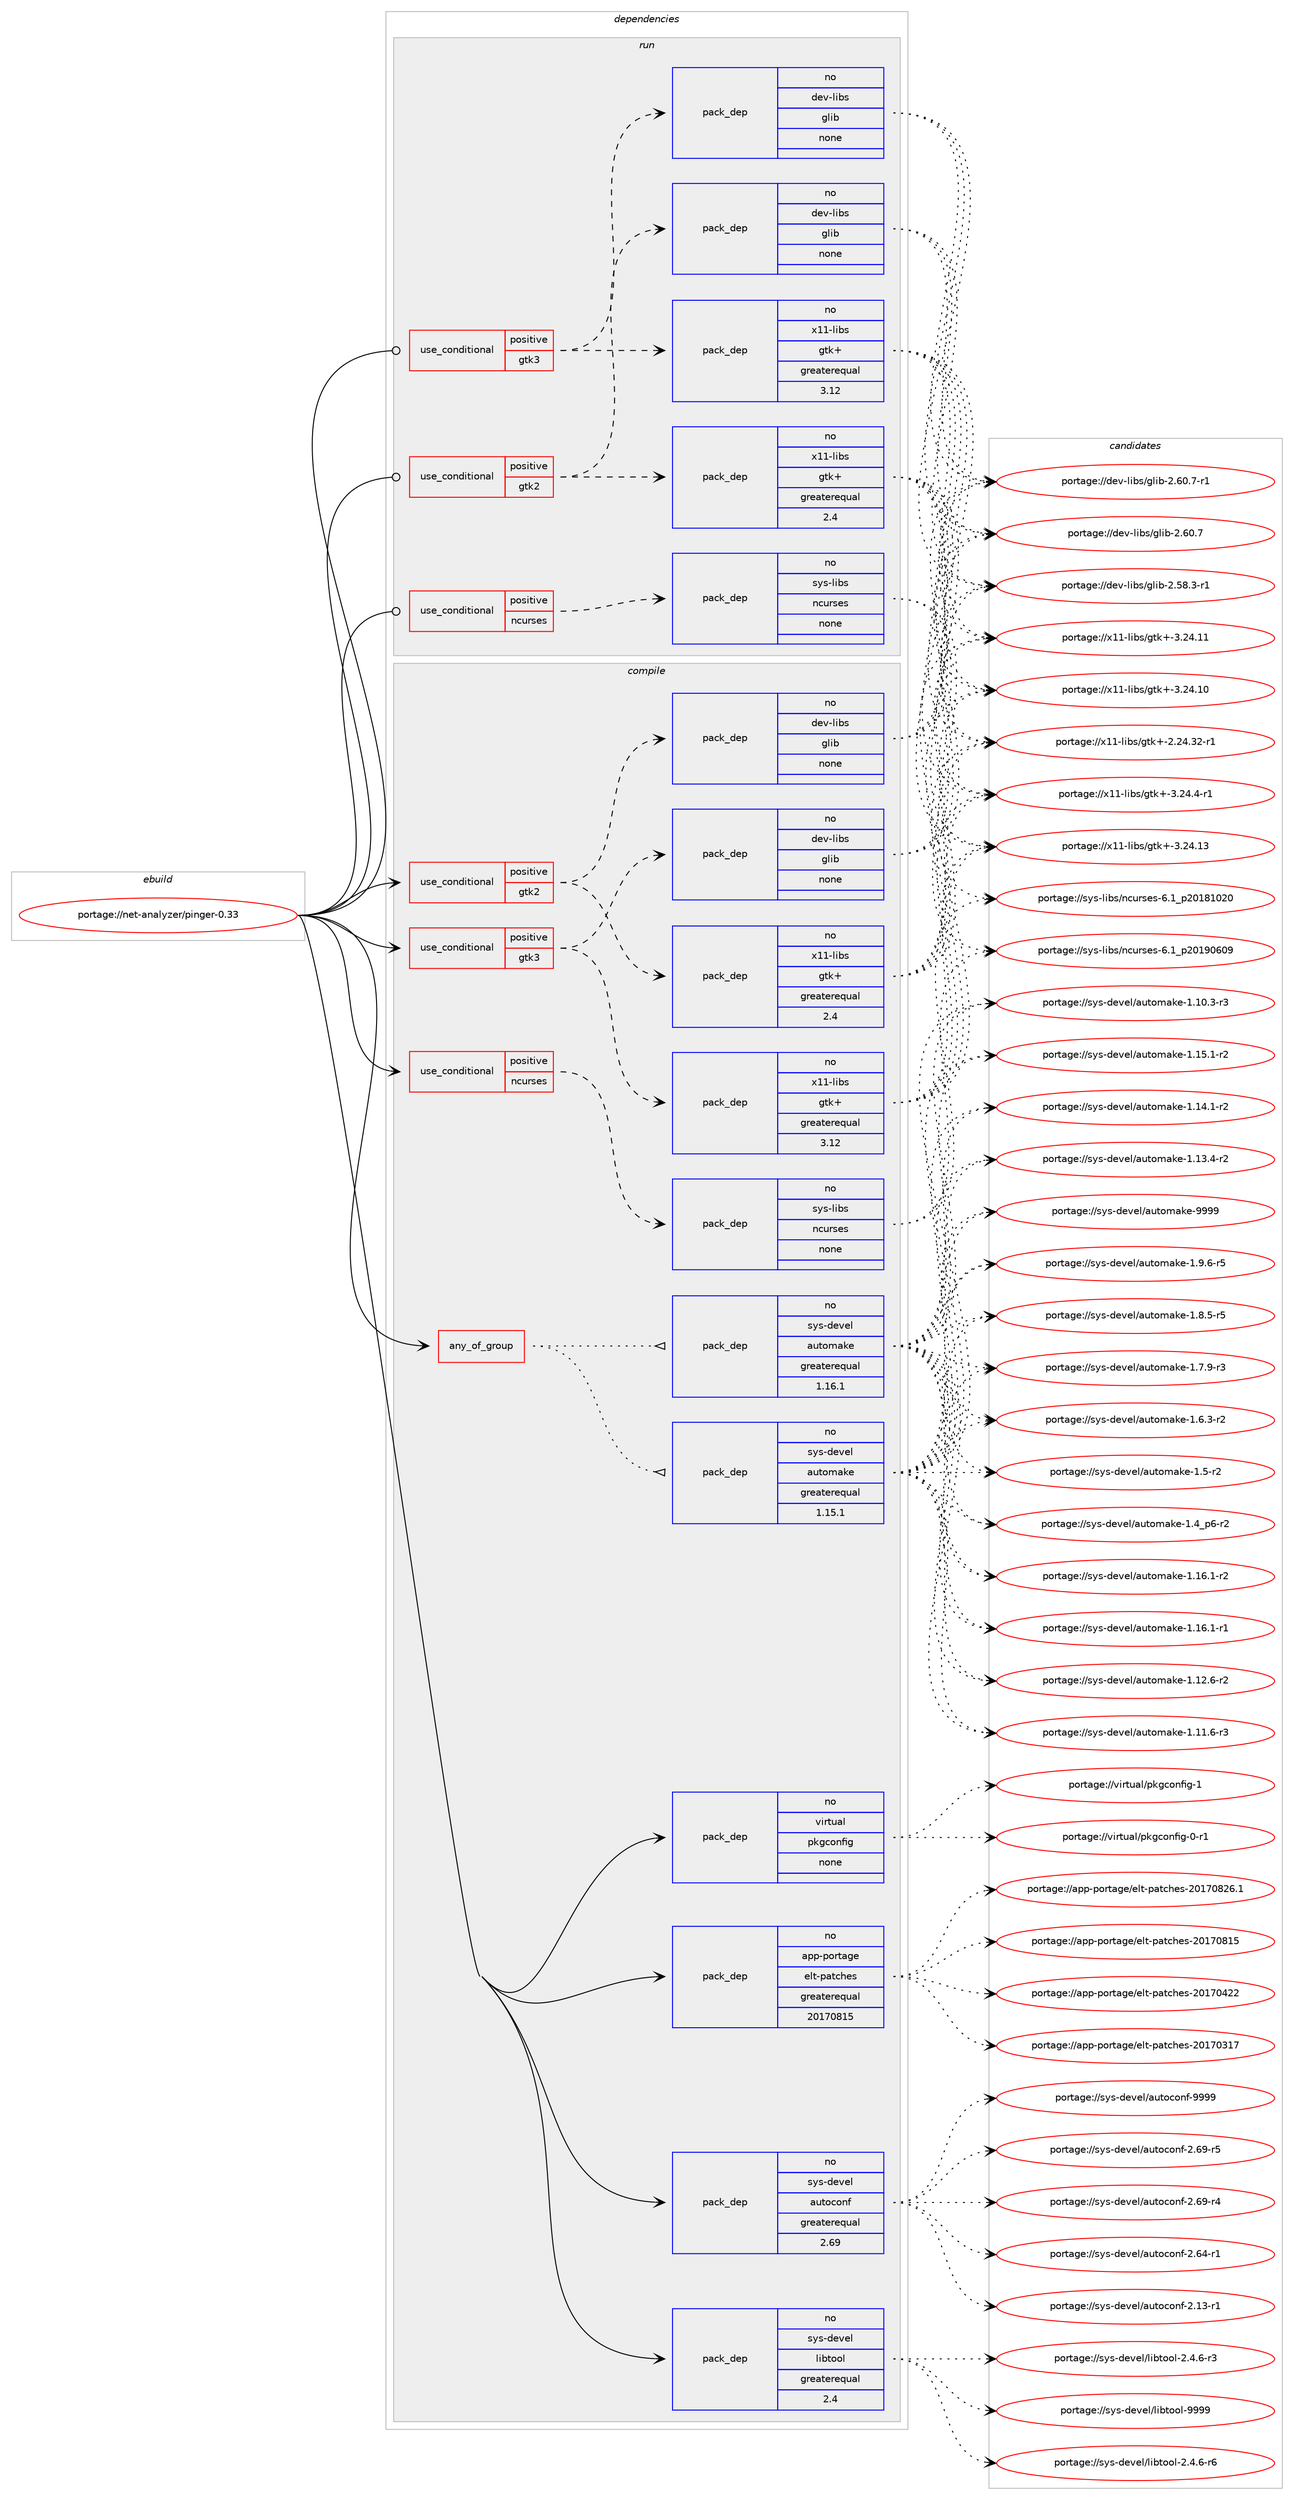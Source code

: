 digraph prolog {

# *************
# Graph options
# *************

newrank=true;
concentrate=true;
compound=true;
graph [rankdir=LR,fontname=Helvetica,fontsize=10,ranksep=1.5];#, ranksep=2.5, nodesep=0.2];
edge  [arrowhead=vee];
node  [fontname=Helvetica,fontsize=10];

# **********
# The ebuild
# **********

subgraph cluster_leftcol {
color=gray;
rank=same;
label=<<i>ebuild</i>>;
id [label="portage://net-analyzer/pinger-0.33", color=red, width=4, href="../net-analyzer/pinger-0.33.svg"];
}

# ****************
# The dependencies
# ****************

subgraph cluster_midcol {
color=gray;
label=<<i>dependencies</i>>;
subgraph cluster_compile {
fillcolor="#eeeeee";
style=filled;
label=<<i>compile</i>>;
subgraph any2499 {
dependency166160 [label=<<TABLE BORDER="0" CELLBORDER="1" CELLSPACING="0" CELLPADDING="4"><TR><TD CELLPADDING="10">any_of_group</TD></TR></TABLE>>, shape=none, color=red];subgraph pack127536 {
dependency166161 [label=<<TABLE BORDER="0" CELLBORDER="1" CELLSPACING="0" CELLPADDING="4" WIDTH="220"><TR><TD ROWSPAN="6" CELLPADDING="30">pack_dep</TD></TR><TR><TD WIDTH="110">no</TD></TR><TR><TD>sys-devel</TD></TR><TR><TD>automake</TD></TR><TR><TD>greaterequal</TD></TR><TR><TD>1.16.1</TD></TR></TABLE>>, shape=none, color=blue];
}
dependency166160:e -> dependency166161:w [weight=20,style="dotted",arrowhead="oinv"];
subgraph pack127537 {
dependency166162 [label=<<TABLE BORDER="0" CELLBORDER="1" CELLSPACING="0" CELLPADDING="4" WIDTH="220"><TR><TD ROWSPAN="6" CELLPADDING="30">pack_dep</TD></TR><TR><TD WIDTH="110">no</TD></TR><TR><TD>sys-devel</TD></TR><TR><TD>automake</TD></TR><TR><TD>greaterequal</TD></TR><TR><TD>1.15.1</TD></TR></TABLE>>, shape=none, color=blue];
}
dependency166160:e -> dependency166162:w [weight=20,style="dotted",arrowhead="oinv"];
}
id:e -> dependency166160:w [weight=20,style="solid",arrowhead="vee"];
subgraph cond35978 {
dependency166163 [label=<<TABLE BORDER="0" CELLBORDER="1" CELLSPACING="0" CELLPADDING="4"><TR><TD ROWSPAN="3" CELLPADDING="10">use_conditional</TD></TR><TR><TD>positive</TD></TR><TR><TD>gtk2</TD></TR></TABLE>>, shape=none, color=red];
subgraph pack127538 {
dependency166164 [label=<<TABLE BORDER="0" CELLBORDER="1" CELLSPACING="0" CELLPADDING="4" WIDTH="220"><TR><TD ROWSPAN="6" CELLPADDING="30">pack_dep</TD></TR><TR><TD WIDTH="110">no</TD></TR><TR><TD>dev-libs</TD></TR><TR><TD>glib</TD></TR><TR><TD>none</TD></TR><TR><TD></TD></TR></TABLE>>, shape=none, color=blue];
}
dependency166163:e -> dependency166164:w [weight=20,style="dashed",arrowhead="vee"];
subgraph pack127539 {
dependency166165 [label=<<TABLE BORDER="0" CELLBORDER="1" CELLSPACING="0" CELLPADDING="4" WIDTH="220"><TR><TD ROWSPAN="6" CELLPADDING="30">pack_dep</TD></TR><TR><TD WIDTH="110">no</TD></TR><TR><TD>x11-libs</TD></TR><TR><TD>gtk+</TD></TR><TR><TD>greaterequal</TD></TR><TR><TD>2.4</TD></TR></TABLE>>, shape=none, color=blue];
}
dependency166163:e -> dependency166165:w [weight=20,style="dashed",arrowhead="vee"];
}
id:e -> dependency166163:w [weight=20,style="solid",arrowhead="vee"];
subgraph cond35979 {
dependency166166 [label=<<TABLE BORDER="0" CELLBORDER="1" CELLSPACING="0" CELLPADDING="4"><TR><TD ROWSPAN="3" CELLPADDING="10">use_conditional</TD></TR><TR><TD>positive</TD></TR><TR><TD>gtk3</TD></TR></TABLE>>, shape=none, color=red];
subgraph pack127540 {
dependency166167 [label=<<TABLE BORDER="0" CELLBORDER="1" CELLSPACING="0" CELLPADDING="4" WIDTH="220"><TR><TD ROWSPAN="6" CELLPADDING="30">pack_dep</TD></TR><TR><TD WIDTH="110">no</TD></TR><TR><TD>dev-libs</TD></TR><TR><TD>glib</TD></TR><TR><TD>none</TD></TR><TR><TD></TD></TR></TABLE>>, shape=none, color=blue];
}
dependency166166:e -> dependency166167:w [weight=20,style="dashed",arrowhead="vee"];
subgraph pack127541 {
dependency166168 [label=<<TABLE BORDER="0" CELLBORDER="1" CELLSPACING="0" CELLPADDING="4" WIDTH="220"><TR><TD ROWSPAN="6" CELLPADDING="30">pack_dep</TD></TR><TR><TD WIDTH="110">no</TD></TR><TR><TD>x11-libs</TD></TR><TR><TD>gtk+</TD></TR><TR><TD>greaterequal</TD></TR><TR><TD>3.12</TD></TR></TABLE>>, shape=none, color=blue];
}
dependency166166:e -> dependency166168:w [weight=20,style="dashed",arrowhead="vee"];
}
id:e -> dependency166166:w [weight=20,style="solid",arrowhead="vee"];
subgraph cond35980 {
dependency166169 [label=<<TABLE BORDER="0" CELLBORDER="1" CELLSPACING="0" CELLPADDING="4"><TR><TD ROWSPAN="3" CELLPADDING="10">use_conditional</TD></TR><TR><TD>positive</TD></TR><TR><TD>ncurses</TD></TR></TABLE>>, shape=none, color=red];
subgraph pack127542 {
dependency166170 [label=<<TABLE BORDER="0" CELLBORDER="1" CELLSPACING="0" CELLPADDING="4" WIDTH="220"><TR><TD ROWSPAN="6" CELLPADDING="30">pack_dep</TD></TR><TR><TD WIDTH="110">no</TD></TR><TR><TD>sys-libs</TD></TR><TR><TD>ncurses</TD></TR><TR><TD>none</TD></TR><TR><TD></TD></TR></TABLE>>, shape=none, color=blue];
}
dependency166169:e -> dependency166170:w [weight=20,style="dashed",arrowhead="vee"];
}
id:e -> dependency166169:w [weight=20,style="solid",arrowhead="vee"];
subgraph pack127543 {
dependency166171 [label=<<TABLE BORDER="0" CELLBORDER="1" CELLSPACING="0" CELLPADDING="4" WIDTH="220"><TR><TD ROWSPAN="6" CELLPADDING="30">pack_dep</TD></TR><TR><TD WIDTH="110">no</TD></TR><TR><TD>app-portage</TD></TR><TR><TD>elt-patches</TD></TR><TR><TD>greaterequal</TD></TR><TR><TD>20170815</TD></TR></TABLE>>, shape=none, color=blue];
}
id:e -> dependency166171:w [weight=20,style="solid",arrowhead="vee"];
subgraph pack127544 {
dependency166172 [label=<<TABLE BORDER="0" CELLBORDER="1" CELLSPACING="0" CELLPADDING="4" WIDTH="220"><TR><TD ROWSPAN="6" CELLPADDING="30">pack_dep</TD></TR><TR><TD WIDTH="110">no</TD></TR><TR><TD>sys-devel</TD></TR><TR><TD>autoconf</TD></TR><TR><TD>greaterequal</TD></TR><TR><TD>2.69</TD></TR></TABLE>>, shape=none, color=blue];
}
id:e -> dependency166172:w [weight=20,style="solid",arrowhead="vee"];
subgraph pack127545 {
dependency166173 [label=<<TABLE BORDER="0" CELLBORDER="1" CELLSPACING="0" CELLPADDING="4" WIDTH="220"><TR><TD ROWSPAN="6" CELLPADDING="30">pack_dep</TD></TR><TR><TD WIDTH="110">no</TD></TR><TR><TD>sys-devel</TD></TR><TR><TD>libtool</TD></TR><TR><TD>greaterequal</TD></TR><TR><TD>2.4</TD></TR></TABLE>>, shape=none, color=blue];
}
id:e -> dependency166173:w [weight=20,style="solid",arrowhead="vee"];
subgraph pack127546 {
dependency166174 [label=<<TABLE BORDER="0" CELLBORDER="1" CELLSPACING="0" CELLPADDING="4" WIDTH="220"><TR><TD ROWSPAN="6" CELLPADDING="30">pack_dep</TD></TR><TR><TD WIDTH="110">no</TD></TR><TR><TD>virtual</TD></TR><TR><TD>pkgconfig</TD></TR><TR><TD>none</TD></TR><TR><TD></TD></TR></TABLE>>, shape=none, color=blue];
}
id:e -> dependency166174:w [weight=20,style="solid",arrowhead="vee"];
}
subgraph cluster_compileandrun {
fillcolor="#eeeeee";
style=filled;
label=<<i>compile and run</i>>;
}
subgraph cluster_run {
fillcolor="#eeeeee";
style=filled;
label=<<i>run</i>>;
subgraph cond35981 {
dependency166175 [label=<<TABLE BORDER="0" CELLBORDER="1" CELLSPACING="0" CELLPADDING="4"><TR><TD ROWSPAN="3" CELLPADDING="10">use_conditional</TD></TR><TR><TD>positive</TD></TR><TR><TD>gtk2</TD></TR></TABLE>>, shape=none, color=red];
subgraph pack127547 {
dependency166176 [label=<<TABLE BORDER="0" CELLBORDER="1" CELLSPACING="0" CELLPADDING="4" WIDTH="220"><TR><TD ROWSPAN="6" CELLPADDING="30">pack_dep</TD></TR><TR><TD WIDTH="110">no</TD></TR><TR><TD>dev-libs</TD></TR><TR><TD>glib</TD></TR><TR><TD>none</TD></TR><TR><TD></TD></TR></TABLE>>, shape=none, color=blue];
}
dependency166175:e -> dependency166176:w [weight=20,style="dashed",arrowhead="vee"];
subgraph pack127548 {
dependency166177 [label=<<TABLE BORDER="0" CELLBORDER="1" CELLSPACING="0" CELLPADDING="4" WIDTH="220"><TR><TD ROWSPAN="6" CELLPADDING="30">pack_dep</TD></TR><TR><TD WIDTH="110">no</TD></TR><TR><TD>x11-libs</TD></TR><TR><TD>gtk+</TD></TR><TR><TD>greaterequal</TD></TR><TR><TD>2.4</TD></TR></TABLE>>, shape=none, color=blue];
}
dependency166175:e -> dependency166177:w [weight=20,style="dashed",arrowhead="vee"];
}
id:e -> dependency166175:w [weight=20,style="solid",arrowhead="odot"];
subgraph cond35982 {
dependency166178 [label=<<TABLE BORDER="0" CELLBORDER="1" CELLSPACING="0" CELLPADDING="4"><TR><TD ROWSPAN="3" CELLPADDING="10">use_conditional</TD></TR><TR><TD>positive</TD></TR><TR><TD>gtk3</TD></TR></TABLE>>, shape=none, color=red];
subgraph pack127549 {
dependency166179 [label=<<TABLE BORDER="0" CELLBORDER="1" CELLSPACING="0" CELLPADDING="4" WIDTH="220"><TR><TD ROWSPAN="6" CELLPADDING="30">pack_dep</TD></TR><TR><TD WIDTH="110">no</TD></TR><TR><TD>dev-libs</TD></TR><TR><TD>glib</TD></TR><TR><TD>none</TD></TR><TR><TD></TD></TR></TABLE>>, shape=none, color=blue];
}
dependency166178:e -> dependency166179:w [weight=20,style="dashed",arrowhead="vee"];
subgraph pack127550 {
dependency166180 [label=<<TABLE BORDER="0" CELLBORDER="1" CELLSPACING="0" CELLPADDING="4" WIDTH="220"><TR><TD ROWSPAN="6" CELLPADDING="30">pack_dep</TD></TR><TR><TD WIDTH="110">no</TD></TR><TR><TD>x11-libs</TD></TR><TR><TD>gtk+</TD></TR><TR><TD>greaterequal</TD></TR><TR><TD>3.12</TD></TR></TABLE>>, shape=none, color=blue];
}
dependency166178:e -> dependency166180:w [weight=20,style="dashed",arrowhead="vee"];
}
id:e -> dependency166178:w [weight=20,style="solid",arrowhead="odot"];
subgraph cond35983 {
dependency166181 [label=<<TABLE BORDER="0" CELLBORDER="1" CELLSPACING="0" CELLPADDING="4"><TR><TD ROWSPAN="3" CELLPADDING="10">use_conditional</TD></TR><TR><TD>positive</TD></TR><TR><TD>ncurses</TD></TR></TABLE>>, shape=none, color=red];
subgraph pack127551 {
dependency166182 [label=<<TABLE BORDER="0" CELLBORDER="1" CELLSPACING="0" CELLPADDING="4" WIDTH="220"><TR><TD ROWSPAN="6" CELLPADDING="30">pack_dep</TD></TR><TR><TD WIDTH="110">no</TD></TR><TR><TD>sys-libs</TD></TR><TR><TD>ncurses</TD></TR><TR><TD>none</TD></TR><TR><TD></TD></TR></TABLE>>, shape=none, color=blue];
}
dependency166181:e -> dependency166182:w [weight=20,style="dashed",arrowhead="vee"];
}
id:e -> dependency166181:w [weight=20,style="solid",arrowhead="odot"];
}
}

# **************
# The candidates
# **************

subgraph cluster_choices {
rank=same;
color=gray;
label=<<i>candidates</i>>;

subgraph choice127536 {
color=black;
nodesep=1;
choice115121115451001011181011084797117116111109971071014557575757 [label="portage://sys-devel/automake-9999", color=red, width=4,href="../sys-devel/automake-9999.svg"];
choice115121115451001011181011084797117116111109971071014549465746544511453 [label="portage://sys-devel/automake-1.9.6-r5", color=red, width=4,href="../sys-devel/automake-1.9.6-r5.svg"];
choice115121115451001011181011084797117116111109971071014549465646534511453 [label="portage://sys-devel/automake-1.8.5-r5", color=red, width=4,href="../sys-devel/automake-1.8.5-r5.svg"];
choice115121115451001011181011084797117116111109971071014549465546574511451 [label="portage://sys-devel/automake-1.7.9-r3", color=red, width=4,href="../sys-devel/automake-1.7.9-r3.svg"];
choice115121115451001011181011084797117116111109971071014549465446514511450 [label="portage://sys-devel/automake-1.6.3-r2", color=red, width=4,href="../sys-devel/automake-1.6.3-r2.svg"];
choice11512111545100101118101108479711711611110997107101454946534511450 [label="portage://sys-devel/automake-1.5-r2", color=red, width=4,href="../sys-devel/automake-1.5-r2.svg"];
choice115121115451001011181011084797117116111109971071014549465295112544511450 [label="portage://sys-devel/automake-1.4_p6-r2", color=red, width=4,href="../sys-devel/automake-1.4_p6-r2.svg"];
choice11512111545100101118101108479711711611110997107101454946495446494511450 [label="portage://sys-devel/automake-1.16.1-r2", color=red, width=4,href="../sys-devel/automake-1.16.1-r2.svg"];
choice11512111545100101118101108479711711611110997107101454946495446494511449 [label="portage://sys-devel/automake-1.16.1-r1", color=red, width=4,href="../sys-devel/automake-1.16.1-r1.svg"];
choice11512111545100101118101108479711711611110997107101454946495346494511450 [label="portage://sys-devel/automake-1.15.1-r2", color=red, width=4,href="../sys-devel/automake-1.15.1-r2.svg"];
choice11512111545100101118101108479711711611110997107101454946495246494511450 [label="portage://sys-devel/automake-1.14.1-r2", color=red, width=4,href="../sys-devel/automake-1.14.1-r2.svg"];
choice11512111545100101118101108479711711611110997107101454946495146524511450 [label="portage://sys-devel/automake-1.13.4-r2", color=red, width=4,href="../sys-devel/automake-1.13.4-r2.svg"];
choice11512111545100101118101108479711711611110997107101454946495046544511450 [label="portage://sys-devel/automake-1.12.6-r2", color=red, width=4,href="../sys-devel/automake-1.12.6-r2.svg"];
choice11512111545100101118101108479711711611110997107101454946494946544511451 [label="portage://sys-devel/automake-1.11.6-r3", color=red, width=4,href="../sys-devel/automake-1.11.6-r3.svg"];
choice11512111545100101118101108479711711611110997107101454946494846514511451 [label="portage://sys-devel/automake-1.10.3-r3", color=red, width=4,href="../sys-devel/automake-1.10.3-r3.svg"];
dependency166161:e -> choice115121115451001011181011084797117116111109971071014557575757:w [style=dotted,weight="100"];
dependency166161:e -> choice115121115451001011181011084797117116111109971071014549465746544511453:w [style=dotted,weight="100"];
dependency166161:e -> choice115121115451001011181011084797117116111109971071014549465646534511453:w [style=dotted,weight="100"];
dependency166161:e -> choice115121115451001011181011084797117116111109971071014549465546574511451:w [style=dotted,weight="100"];
dependency166161:e -> choice115121115451001011181011084797117116111109971071014549465446514511450:w [style=dotted,weight="100"];
dependency166161:e -> choice11512111545100101118101108479711711611110997107101454946534511450:w [style=dotted,weight="100"];
dependency166161:e -> choice115121115451001011181011084797117116111109971071014549465295112544511450:w [style=dotted,weight="100"];
dependency166161:e -> choice11512111545100101118101108479711711611110997107101454946495446494511450:w [style=dotted,weight="100"];
dependency166161:e -> choice11512111545100101118101108479711711611110997107101454946495446494511449:w [style=dotted,weight="100"];
dependency166161:e -> choice11512111545100101118101108479711711611110997107101454946495346494511450:w [style=dotted,weight="100"];
dependency166161:e -> choice11512111545100101118101108479711711611110997107101454946495246494511450:w [style=dotted,weight="100"];
dependency166161:e -> choice11512111545100101118101108479711711611110997107101454946495146524511450:w [style=dotted,weight="100"];
dependency166161:e -> choice11512111545100101118101108479711711611110997107101454946495046544511450:w [style=dotted,weight="100"];
dependency166161:e -> choice11512111545100101118101108479711711611110997107101454946494946544511451:w [style=dotted,weight="100"];
dependency166161:e -> choice11512111545100101118101108479711711611110997107101454946494846514511451:w [style=dotted,weight="100"];
}
subgraph choice127537 {
color=black;
nodesep=1;
choice115121115451001011181011084797117116111109971071014557575757 [label="portage://sys-devel/automake-9999", color=red, width=4,href="../sys-devel/automake-9999.svg"];
choice115121115451001011181011084797117116111109971071014549465746544511453 [label="portage://sys-devel/automake-1.9.6-r5", color=red, width=4,href="../sys-devel/automake-1.9.6-r5.svg"];
choice115121115451001011181011084797117116111109971071014549465646534511453 [label="portage://sys-devel/automake-1.8.5-r5", color=red, width=4,href="../sys-devel/automake-1.8.5-r5.svg"];
choice115121115451001011181011084797117116111109971071014549465546574511451 [label="portage://sys-devel/automake-1.7.9-r3", color=red, width=4,href="../sys-devel/automake-1.7.9-r3.svg"];
choice115121115451001011181011084797117116111109971071014549465446514511450 [label="portage://sys-devel/automake-1.6.3-r2", color=red, width=4,href="../sys-devel/automake-1.6.3-r2.svg"];
choice11512111545100101118101108479711711611110997107101454946534511450 [label="portage://sys-devel/automake-1.5-r2", color=red, width=4,href="../sys-devel/automake-1.5-r2.svg"];
choice115121115451001011181011084797117116111109971071014549465295112544511450 [label="portage://sys-devel/automake-1.4_p6-r2", color=red, width=4,href="../sys-devel/automake-1.4_p6-r2.svg"];
choice11512111545100101118101108479711711611110997107101454946495446494511450 [label="portage://sys-devel/automake-1.16.1-r2", color=red, width=4,href="../sys-devel/automake-1.16.1-r2.svg"];
choice11512111545100101118101108479711711611110997107101454946495446494511449 [label="portage://sys-devel/automake-1.16.1-r1", color=red, width=4,href="../sys-devel/automake-1.16.1-r1.svg"];
choice11512111545100101118101108479711711611110997107101454946495346494511450 [label="portage://sys-devel/automake-1.15.1-r2", color=red, width=4,href="../sys-devel/automake-1.15.1-r2.svg"];
choice11512111545100101118101108479711711611110997107101454946495246494511450 [label="portage://sys-devel/automake-1.14.1-r2", color=red, width=4,href="../sys-devel/automake-1.14.1-r2.svg"];
choice11512111545100101118101108479711711611110997107101454946495146524511450 [label="portage://sys-devel/automake-1.13.4-r2", color=red, width=4,href="../sys-devel/automake-1.13.4-r2.svg"];
choice11512111545100101118101108479711711611110997107101454946495046544511450 [label="portage://sys-devel/automake-1.12.6-r2", color=red, width=4,href="../sys-devel/automake-1.12.6-r2.svg"];
choice11512111545100101118101108479711711611110997107101454946494946544511451 [label="portage://sys-devel/automake-1.11.6-r3", color=red, width=4,href="../sys-devel/automake-1.11.6-r3.svg"];
choice11512111545100101118101108479711711611110997107101454946494846514511451 [label="portage://sys-devel/automake-1.10.3-r3", color=red, width=4,href="../sys-devel/automake-1.10.3-r3.svg"];
dependency166162:e -> choice115121115451001011181011084797117116111109971071014557575757:w [style=dotted,weight="100"];
dependency166162:e -> choice115121115451001011181011084797117116111109971071014549465746544511453:w [style=dotted,weight="100"];
dependency166162:e -> choice115121115451001011181011084797117116111109971071014549465646534511453:w [style=dotted,weight="100"];
dependency166162:e -> choice115121115451001011181011084797117116111109971071014549465546574511451:w [style=dotted,weight="100"];
dependency166162:e -> choice115121115451001011181011084797117116111109971071014549465446514511450:w [style=dotted,weight="100"];
dependency166162:e -> choice11512111545100101118101108479711711611110997107101454946534511450:w [style=dotted,weight="100"];
dependency166162:e -> choice115121115451001011181011084797117116111109971071014549465295112544511450:w [style=dotted,weight="100"];
dependency166162:e -> choice11512111545100101118101108479711711611110997107101454946495446494511450:w [style=dotted,weight="100"];
dependency166162:e -> choice11512111545100101118101108479711711611110997107101454946495446494511449:w [style=dotted,weight="100"];
dependency166162:e -> choice11512111545100101118101108479711711611110997107101454946495346494511450:w [style=dotted,weight="100"];
dependency166162:e -> choice11512111545100101118101108479711711611110997107101454946495246494511450:w [style=dotted,weight="100"];
dependency166162:e -> choice11512111545100101118101108479711711611110997107101454946495146524511450:w [style=dotted,weight="100"];
dependency166162:e -> choice11512111545100101118101108479711711611110997107101454946495046544511450:w [style=dotted,weight="100"];
dependency166162:e -> choice11512111545100101118101108479711711611110997107101454946494946544511451:w [style=dotted,weight="100"];
dependency166162:e -> choice11512111545100101118101108479711711611110997107101454946494846514511451:w [style=dotted,weight="100"];
}
subgraph choice127538 {
color=black;
nodesep=1;
choice10010111845108105981154710310810598455046544846554511449 [label="portage://dev-libs/glib-2.60.7-r1", color=red, width=4,href="../dev-libs/glib-2.60.7-r1.svg"];
choice1001011184510810598115471031081059845504654484655 [label="portage://dev-libs/glib-2.60.7", color=red, width=4,href="../dev-libs/glib-2.60.7.svg"];
choice10010111845108105981154710310810598455046535646514511449 [label="portage://dev-libs/glib-2.58.3-r1", color=red, width=4,href="../dev-libs/glib-2.58.3-r1.svg"];
dependency166164:e -> choice10010111845108105981154710310810598455046544846554511449:w [style=dotted,weight="100"];
dependency166164:e -> choice1001011184510810598115471031081059845504654484655:w [style=dotted,weight="100"];
dependency166164:e -> choice10010111845108105981154710310810598455046535646514511449:w [style=dotted,weight="100"];
}
subgraph choice127539 {
color=black;
nodesep=1;
choice120494945108105981154710311610743455146505246524511449 [label="portage://x11-libs/gtk+-3.24.4-r1", color=red, width=4,href="../x11-libs/gtk+-3.24.4-r1.svg"];
choice1204949451081059811547103116107434551465052464951 [label="portage://x11-libs/gtk+-3.24.13", color=red, width=4,href="../x11-libs/gtk+-3.24.13.svg"];
choice1204949451081059811547103116107434551465052464949 [label="portage://x11-libs/gtk+-3.24.11", color=red, width=4,href="../x11-libs/gtk+-3.24.11.svg"];
choice1204949451081059811547103116107434551465052464948 [label="portage://x11-libs/gtk+-3.24.10", color=red, width=4,href="../x11-libs/gtk+-3.24.10.svg"];
choice12049494510810598115471031161074345504650524651504511449 [label="portage://x11-libs/gtk+-2.24.32-r1", color=red, width=4,href="../x11-libs/gtk+-2.24.32-r1.svg"];
dependency166165:e -> choice120494945108105981154710311610743455146505246524511449:w [style=dotted,weight="100"];
dependency166165:e -> choice1204949451081059811547103116107434551465052464951:w [style=dotted,weight="100"];
dependency166165:e -> choice1204949451081059811547103116107434551465052464949:w [style=dotted,weight="100"];
dependency166165:e -> choice1204949451081059811547103116107434551465052464948:w [style=dotted,weight="100"];
dependency166165:e -> choice12049494510810598115471031161074345504650524651504511449:w [style=dotted,weight="100"];
}
subgraph choice127540 {
color=black;
nodesep=1;
choice10010111845108105981154710310810598455046544846554511449 [label="portage://dev-libs/glib-2.60.7-r1", color=red, width=4,href="../dev-libs/glib-2.60.7-r1.svg"];
choice1001011184510810598115471031081059845504654484655 [label="portage://dev-libs/glib-2.60.7", color=red, width=4,href="../dev-libs/glib-2.60.7.svg"];
choice10010111845108105981154710310810598455046535646514511449 [label="portage://dev-libs/glib-2.58.3-r1", color=red, width=4,href="../dev-libs/glib-2.58.3-r1.svg"];
dependency166167:e -> choice10010111845108105981154710310810598455046544846554511449:w [style=dotted,weight="100"];
dependency166167:e -> choice1001011184510810598115471031081059845504654484655:w [style=dotted,weight="100"];
dependency166167:e -> choice10010111845108105981154710310810598455046535646514511449:w [style=dotted,weight="100"];
}
subgraph choice127541 {
color=black;
nodesep=1;
choice120494945108105981154710311610743455146505246524511449 [label="portage://x11-libs/gtk+-3.24.4-r1", color=red, width=4,href="../x11-libs/gtk+-3.24.4-r1.svg"];
choice1204949451081059811547103116107434551465052464951 [label="portage://x11-libs/gtk+-3.24.13", color=red, width=4,href="../x11-libs/gtk+-3.24.13.svg"];
choice1204949451081059811547103116107434551465052464949 [label="portage://x11-libs/gtk+-3.24.11", color=red, width=4,href="../x11-libs/gtk+-3.24.11.svg"];
choice1204949451081059811547103116107434551465052464948 [label="portage://x11-libs/gtk+-3.24.10", color=red, width=4,href="../x11-libs/gtk+-3.24.10.svg"];
choice12049494510810598115471031161074345504650524651504511449 [label="portage://x11-libs/gtk+-2.24.32-r1", color=red, width=4,href="../x11-libs/gtk+-2.24.32-r1.svg"];
dependency166168:e -> choice120494945108105981154710311610743455146505246524511449:w [style=dotted,weight="100"];
dependency166168:e -> choice1204949451081059811547103116107434551465052464951:w [style=dotted,weight="100"];
dependency166168:e -> choice1204949451081059811547103116107434551465052464949:w [style=dotted,weight="100"];
dependency166168:e -> choice1204949451081059811547103116107434551465052464948:w [style=dotted,weight="100"];
dependency166168:e -> choice12049494510810598115471031161074345504650524651504511449:w [style=dotted,weight="100"];
}
subgraph choice127542 {
color=black;
nodesep=1;
choice1151211154510810598115471109911711411510111545544649951125048495748544857 [label="portage://sys-libs/ncurses-6.1_p20190609", color=red, width=4,href="../sys-libs/ncurses-6.1_p20190609.svg"];
choice1151211154510810598115471109911711411510111545544649951125048495649485048 [label="portage://sys-libs/ncurses-6.1_p20181020", color=red, width=4,href="../sys-libs/ncurses-6.1_p20181020.svg"];
dependency166170:e -> choice1151211154510810598115471109911711411510111545544649951125048495748544857:w [style=dotted,weight="100"];
dependency166170:e -> choice1151211154510810598115471109911711411510111545544649951125048495649485048:w [style=dotted,weight="100"];
}
subgraph choice127543 {
color=black;
nodesep=1;
choice971121124511211111411697103101471011081164511297116991041011154550484955485650544649 [label="portage://app-portage/elt-patches-20170826.1", color=red, width=4,href="../app-portage/elt-patches-20170826.1.svg"];
choice97112112451121111141169710310147101108116451129711699104101115455048495548564953 [label="portage://app-portage/elt-patches-20170815", color=red, width=4,href="../app-portage/elt-patches-20170815.svg"];
choice97112112451121111141169710310147101108116451129711699104101115455048495548525050 [label="portage://app-portage/elt-patches-20170422", color=red, width=4,href="../app-portage/elt-patches-20170422.svg"];
choice97112112451121111141169710310147101108116451129711699104101115455048495548514955 [label="portage://app-portage/elt-patches-20170317", color=red, width=4,href="../app-portage/elt-patches-20170317.svg"];
dependency166171:e -> choice971121124511211111411697103101471011081164511297116991041011154550484955485650544649:w [style=dotted,weight="100"];
dependency166171:e -> choice97112112451121111141169710310147101108116451129711699104101115455048495548564953:w [style=dotted,weight="100"];
dependency166171:e -> choice97112112451121111141169710310147101108116451129711699104101115455048495548525050:w [style=dotted,weight="100"];
dependency166171:e -> choice97112112451121111141169710310147101108116451129711699104101115455048495548514955:w [style=dotted,weight="100"];
}
subgraph choice127544 {
color=black;
nodesep=1;
choice115121115451001011181011084797117116111991111101024557575757 [label="portage://sys-devel/autoconf-9999", color=red, width=4,href="../sys-devel/autoconf-9999.svg"];
choice1151211154510010111810110847971171161119911111010245504654574511453 [label="portage://sys-devel/autoconf-2.69-r5", color=red, width=4,href="../sys-devel/autoconf-2.69-r5.svg"];
choice1151211154510010111810110847971171161119911111010245504654574511452 [label="portage://sys-devel/autoconf-2.69-r4", color=red, width=4,href="../sys-devel/autoconf-2.69-r4.svg"];
choice1151211154510010111810110847971171161119911111010245504654524511449 [label="portage://sys-devel/autoconf-2.64-r1", color=red, width=4,href="../sys-devel/autoconf-2.64-r1.svg"];
choice1151211154510010111810110847971171161119911111010245504649514511449 [label="portage://sys-devel/autoconf-2.13-r1", color=red, width=4,href="../sys-devel/autoconf-2.13-r1.svg"];
dependency166172:e -> choice115121115451001011181011084797117116111991111101024557575757:w [style=dotted,weight="100"];
dependency166172:e -> choice1151211154510010111810110847971171161119911111010245504654574511453:w [style=dotted,weight="100"];
dependency166172:e -> choice1151211154510010111810110847971171161119911111010245504654574511452:w [style=dotted,weight="100"];
dependency166172:e -> choice1151211154510010111810110847971171161119911111010245504654524511449:w [style=dotted,weight="100"];
dependency166172:e -> choice1151211154510010111810110847971171161119911111010245504649514511449:w [style=dotted,weight="100"];
}
subgraph choice127545 {
color=black;
nodesep=1;
choice1151211154510010111810110847108105981161111111084557575757 [label="portage://sys-devel/libtool-9999", color=red, width=4,href="../sys-devel/libtool-9999.svg"];
choice1151211154510010111810110847108105981161111111084550465246544511454 [label="portage://sys-devel/libtool-2.4.6-r6", color=red, width=4,href="../sys-devel/libtool-2.4.6-r6.svg"];
choice1151211154510010111810110847108105981161111111084550465246544511451 [label="portage://sys-devel/libtool-2.4.6-r3", color=red, width=4,href="../sys-devel/libtool-2.4.6-r3.svg"];
dependency166173:e -> choice1151211154510010111810110847108105981161111111084557575757:w [style=dotted,weight="100"];
dependency166173:e -> choice1151211154510010111810110847108105981161111111084550465246544511454:w [style=dotted,weight="100"];
dependency166173:e -> choice1151211154510010111810110847108105981161111111084550465246544511451:w [style=dotted,weight="100"];
}
subgraph choice127546 {
color=black;
nodesep=1;
choice1181051141161179710847112107103991111101021051034549 [label="portage://virtual/pkgconfig-1", color=red, width=4,href="../virtual/pkgconfig-1.svg"];
choice11810511411611797108471121071039911111010210510345484511449 [label="portage://virtual/pkgconfig-0-r1", color=red, width=4,href="../virtual/pkgconfig-0-r1.svg"];
dependency166174:e -> choice1181051141161179710847112107103991111101021051034549:w [style=dotted,weight="100"];
dependency166174:e -> choice11810511411611797108471121071039911111010210510345484511449:w [style=dotted,weight="100"];
}
subgraph choice127547 {
color=black;
nodesep=1;
choice10010111845108105981154710310810598455046544846554511449 [label="portage://dev-libs/glib-2.60.7-r1", color=red, width=4,href="../dev-libs/glib-2.60.7-r1.svg"];
choice1001011184510810598115471031081059845504654484655 [label="portage://dev-libs/glib-2.60.7", color=red, width=4,href="../dev-libs/glib-2.60.7.svg"];
choice10010111845108105981154710310810598455046535646514511449 [label="portage://dev-libs/glib-2.58.3-r1", color=red, width=4,href="../dev-libs/glib-2.58.3-r1.svg"];
dependency166176:e -> choice10010111845108105981154710310810598455046544846554511449:w [style=dotted,weight="100"];
dependency166176:e -> choice1001011184510810598115471031081059845504654484655:w [style=dotted,weight="100"];
dependency166176:e -> choice10010111845108105981154710310810598455046535646514511449:w [style=dotted,weight="100"];
}
subgraph choice127548 {
color=black;
nodesep=1;
choice120494945108105981154710311610743455146505246524511449 [label="portage://x11-libs/gtk+-3.24.4-r1", color=red, width=4,href="../x11-libs/gtk+-3.24.4-r1.svg"];
choice1204949451081059811547103116107434551465052464951 [label="portage://x11-libs/gtk+-3.24.13", color=red, width=4,href="../x11-libs/gtk+-3.24.13.svg"];
choice1204949451081059811547103116107434551465052464949 [label="portage://x11-libs/gtk+-3.24.11", color=red, width=4,href="../x11-libs/gtk+-3.24.11.svg"];
choice1204949451081059811547103116107434551465052464948 [label="portage://x11-libs/gtk+-3.24.10", color=red, width=4,href="../x11-libs/gtk+-3.24.10.svg"];
choice12049494510810598115471031161074345504650524651504511449 [label="portage://x11-libs/gtk+-2.24.32-r1", color=red, width=4,href="../x11-libs/gtk+-2.24.32-r1.svg"];
dependency166177:e -> choice120494945108105981154710311610743455146505246524511449:w [style=dotted,weight="100"];
dependency166177:e -> choice1204949451081059811547103116107434551465052464951:w [style=dotted,weight="100"];
dependency166177:e -> choice1204949451081059811547103116107434551465052464949:w [style=dotted,weight="100"];
dependency166177:e -> choice1204949451081059811547103116107434551465052464948:w [style=dotted,weight="100"];
dependency166177:e -> choice12049494510810598115471031161074345504650524651504511449:w [style=dotted,weight="100"];
}
subgraph choice127549 {
color=black;
nodesep=1;
choice10010111845108105981154710310810598455046544846554511449 [label="portage://dev-libs/glib-2.60.7-r1", color=red, width=4,href="../dev-libs/glib-2.60.7-r1.svg"];
choice1001011184510810598115471031081059845504654484655 [label="portage://dev-libs/glib-2.60.7", color=red, width=4,href="../dev-libs/glib-2.60.7.svg"];
choice10010111845108105981154710310810598455046535646514511449 [label="portage://dev-libs/glib-2.58.3-r1", color=red, width=4,href="../dev-libs/glib-2.58.3-r1.svg"];
dependency166179:e -> choice10010111845108105981154710310810598455046544846554511449:w [style=dotted,weight="100"];
dependency166179:e -> choice1001011184510810598115471031081059845504654484655:w [style=dotted,weight="100"];
dependency166179:e -> choice10010111845108105981154710310810598455046535646514511449:w [style=dotted,weight="100"];
}
subgraph choice127550 {
color=black;
nodesep=1;
choice120494945108105981154710311610743455146505246524511449 [label="portage://x11-libs/gtk+-3.24.4-r1", color=red, width=4,href="../x11-libs/gtk+-3.24.4-r1.svg"];
choice1204949451081059811547103116107434551465052464951 [label="portage://x11-libs/gtk+-3.24.13", color=red, width=4,href="../x11-libs/gtk+-3.24.13.svg"];
choice1204949451081059811547103116107434551465052464949 [label="portage://x11-libs/gtk+-3.24.11", color=red, width=4,href="../x11-libs/gtk+-3.24.11.svg"];
choice1204949451081059811547103116107434551465052464948 [label="portage://x11-libs/gtk+-3.24.10", color=red, width=4,href="../x11-libs/gtk+-3.24.10.svg"];
choice12049494510810598115471031161074345504650524651504511449 [label="portage://x11-libs/gtk+-2.24.32-r1", color=red, width=4,href="../x11-libs/gtk+-2.24.32-r1.svg"];
dependency166180:e -> choice120494945108105981154710311610743455146505246524511449:w [style=dotted,weight="100"];
dependency166180:e -> choice1204949451081059811547103116107434551465052464951:w [style=dotted,weight="100"];
dependency166180:e -> choice1204949451081059811547103116107434551465052464949:w [style=dotted,weight="100"];
dependency166180:e -> choice1204949451081059811547103116107434551465052464948:w [style=dotted,weight="100"];
dependency166180:e -> choice12049494510810598115471031161074345504650524651504511449:w [style=dotted,weight="100"];
}
subgraph choice127551 {
color=black;
nodesep=1;
choice1151211154510810598115471109911711411510111545544649951125048495748544857 [label="portage://sys-libs/ncurses-6.1_p20190609", color=red, width=4,href="../sys-libs/ncurses-6.1_p20190609.svg"];
choice1151211154510810598115471109911711411510111545544649951125048495649485048 [label="portage://sys-libs/ncurses-6.1_p20181020", color=red, width=4,href="../sys-libs/ncurses-6.1_p20181020.svg"];
dependency166182:e -> choice1151211154510810598115471109911711411510111545544649951125048495748544857:w [style=dotted,weight="100"];
dependency166182:e -> choice1151211154510810598115471109911711411510111545544649951125048495649485048:w [style=dotted,weight="100"];
}
}

}
